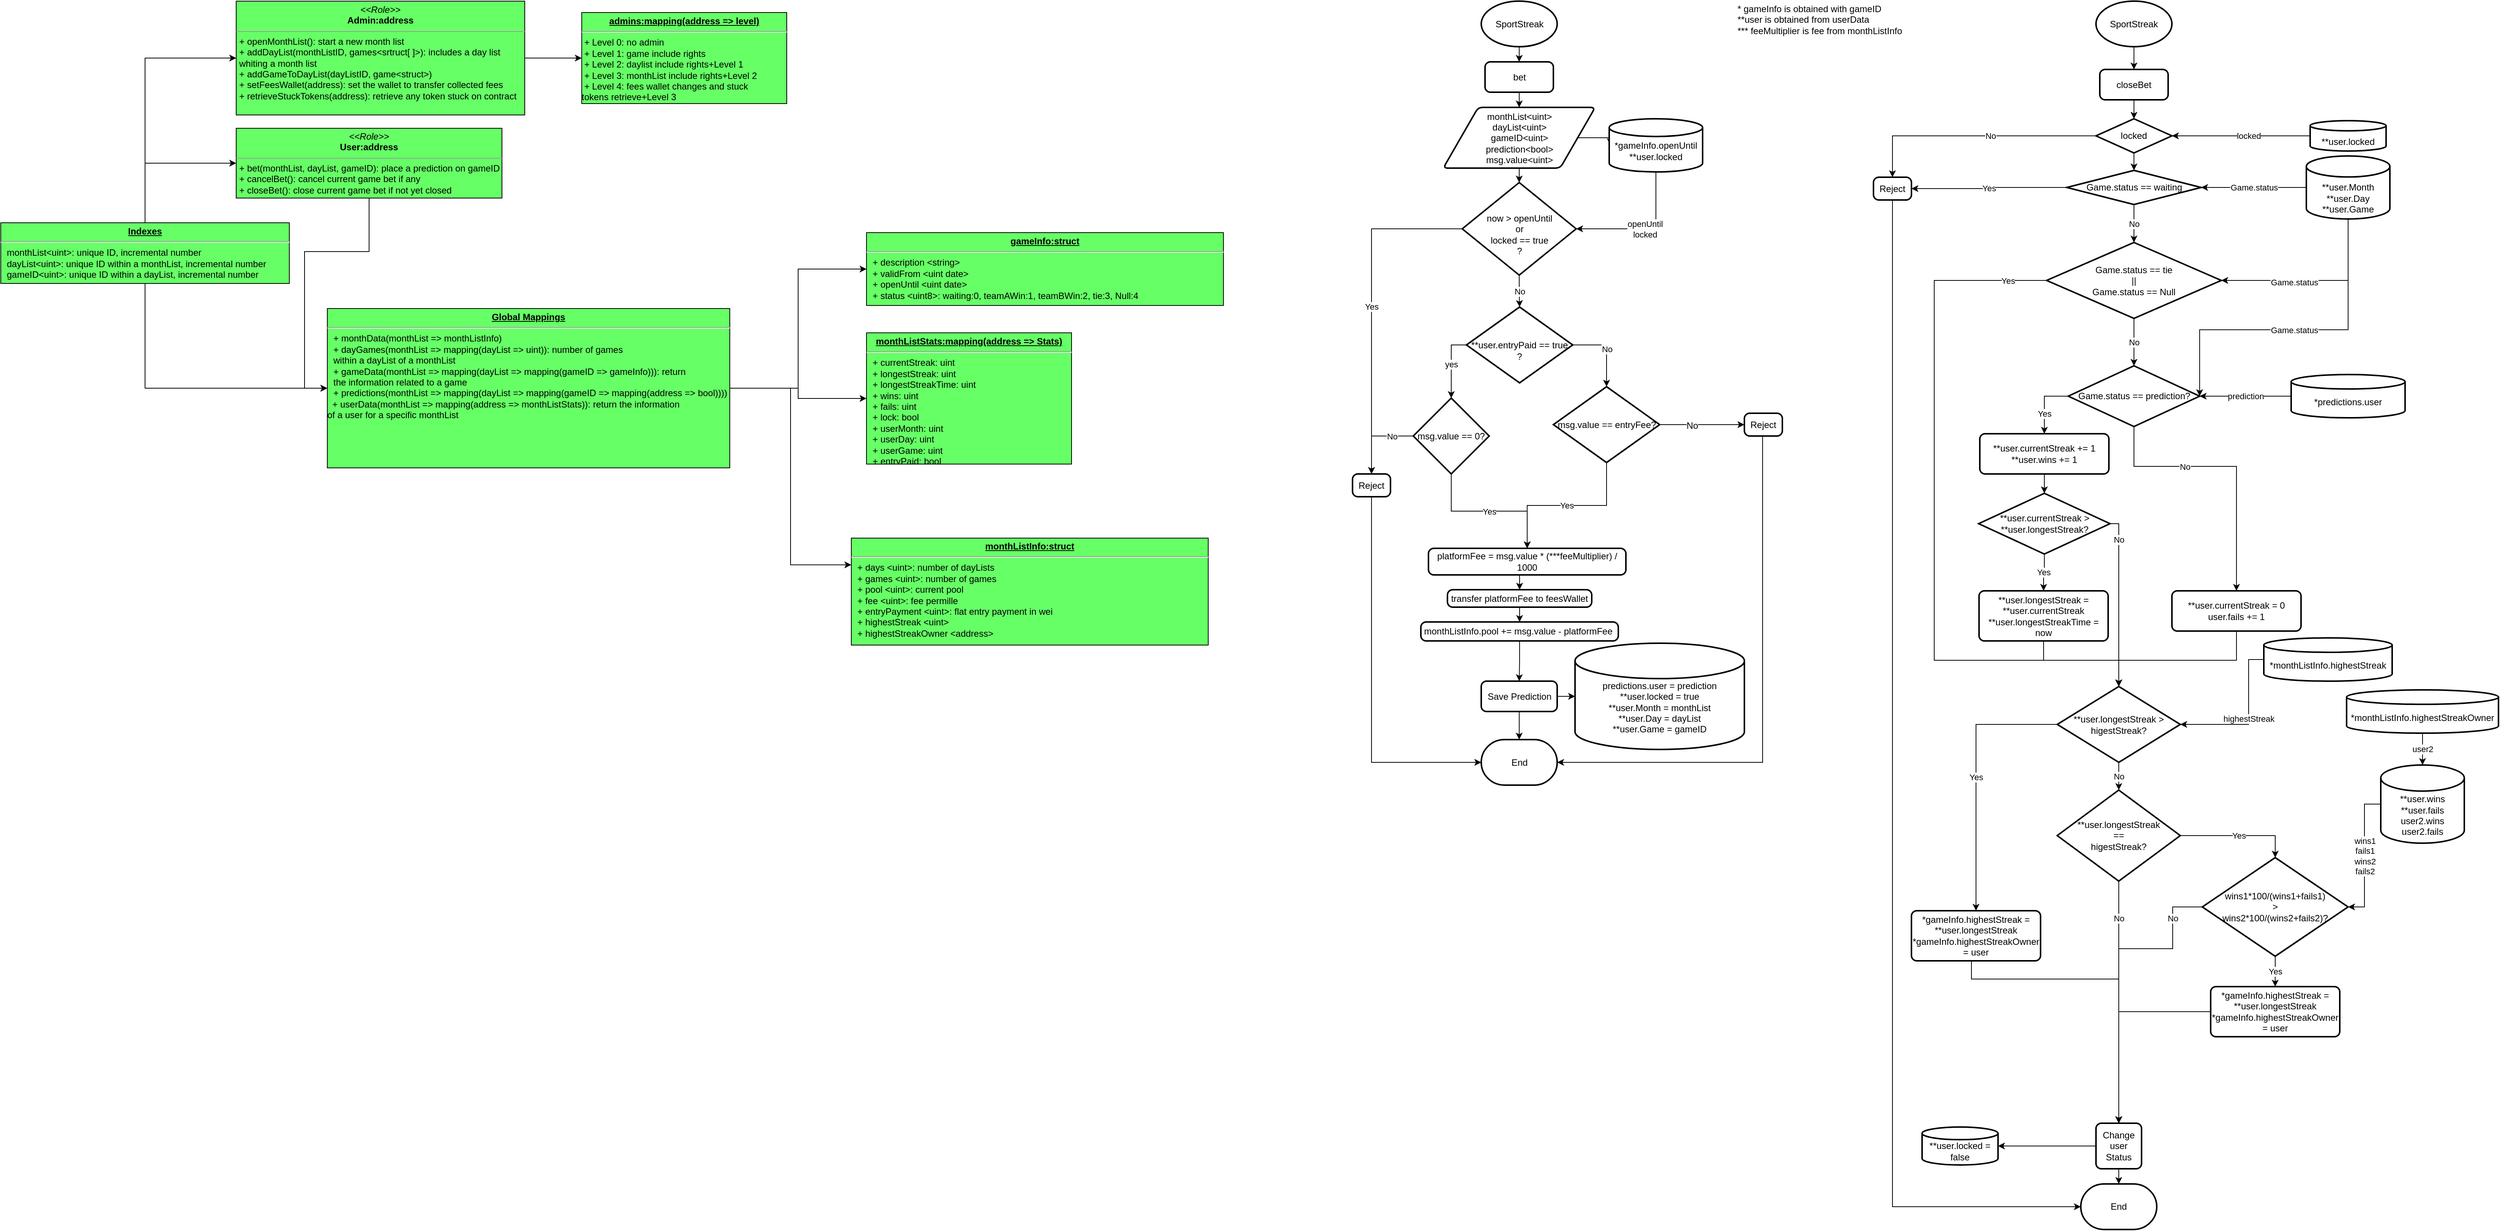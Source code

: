 <mxfile version="12.3.2" type="device" pages="1"><diagram id="m_ihUzQ-4kkAkviBa-Vw" name="Page-1"><mxGraphModel dx="3076" dy="843" grid="1" gridSize="10" guides="1" tooltips="1" connect="1" arrows="1" fold="1" page="1" pageScale="1" pageWidth="827" pageHeight="1169" math="0" shadow="0"><root><mxCell id="0"/><mxCell id="1" parent="0"/><mxCell id="5GFTUB1USn9E1dzg5zii-5" style="edgeStyle=orthogonalEdgeStyle;rounded=0;orthogonalLoop=1;jettySize=auto;html=1;exitX=0.5;exitY=1;exitDx=0;exitDy=0;exitPerimeter=0;entryX=0.5;entryY=0;entryDx=0;entryDy=0;" parent="1" source="5GFTUB1USn9E1dzg5zii-3" target="5GFTUB1USn9E1dzg5zii-4" edge="1"><mxGeometry relative="1" as="geometry"/></mxCell><mxCell id="5GFTUB1USn9E1dzg5zii-3" value="SportStreak" style="strokeWidth=2;html=1;shape=mxgraph.flowchart.start_1;whiteSpace=wrap;" parent="1" vertex="1"><mxGeometry x="359.5" y="31.5" width="100" height="60" as="geometry"/></mxCell><mxCell id="5GFTUB1USn9E1dzg5zii-12" style="edgeStyle=orthogonalEdgeStyle;rounded=0;orthogonalLoop=1;jettySize=auto;html=1;exitX=0.5;exitY=1;exitDx=0;exitDy=0;entryX=0.5;entryY=0;entryDx=0;entryDy=0;" parent="1" source="5GFTUB1USn9E1dzg5zii-4" target="5GFTUB1USn9E1dzg5zii-11" edge="1"><mxGeometry relative="1" as="geometry"/></mxCell><mxCell id="5GFTUB1USn9E1dzg5zii-4" value="bet" style="rounded=1;whiteSpace=wrap;html=1;absoluteArcSize=1;arcSize=14;strokeWidth=2;" parent="1" vertex="1"><mxGeometry x="364.5" y="111.5" width="90" height="40" as="geometry"/></mxCell><mxCell id="5GFTUB1USn9E1dzg5zii-9" style="edgeStyle=orthogonalEdgeStyle;rounded=0;orthogonalLoop=1;jettySize=auto;html=1;exitX=1;exitY=0.5;exitDx=0;exitDy=0;exitPerimeter=0;entryX=0;entryY=0.5;entryDx=0;entryDy=0;" parent="1" source="5GFTUB1USn9E1dzg5zii-6" target="5GFTUB1USn9E1dzg5zii-40" edge="1"><mxGeometry relative="1" as="geometry"><mxPoint x="523.5" y="664.5" as="targetPoint"/></mxGeometry></mxCell><mxCell id="5GFTUB1USn9E1dzg5zii-10" value="No" style="text;html=1;resizable=0;points=[];align=center;verticalAlign=middle;labelBackgroundColor=#ffffff;" parent="5GFTUB1USn9E1dzg5zii-9" vertex="1" connectable="0"><mxGeometry x="-0.244" y="-1" relative="1" as="geometry"><mxPoint as="offset"/></mxGeometry></mxCell><mxCell id="cttpoISgZ9xZkZAEuhC8-58" value="Yes" style="edgeStyle=orthogonalEdgeStyle;rounded=0;orthogonalLoop=1;jettySize=auto;html=1;entryX=0.5;entryY=0;entryDx=0;entryDy=0;" parent="1" source="5GFTUB1USn9E1dzg5zii-6" target="cttpoISgZ9xZkZAEuhC8-40" edge="1"><mxGeometry relative="1" as="geometry"/></mxCell><mxCell id="5GFTUB1USn9E1dzg5zii-6" value="msg.value == entryFee?" style="strokeWidth=2;html=1;shape=mxgraph.flowchart.decision;whiteSpace=wrap;" parent="1" vertex="1"><mxGeometry x="454.5" y="539.5" width="140" height="100" as="geometry"/></mxCell><mxCell id="5GFTUB1USn9E1dzg5zii-16" style="edgeStyle=orthogonalEdgeStyle;rounded=0;orthogonalLoop=1;jettySize=auto;html=1;exitX=1;exitY=0.5;exitDx=0;exitDy=0;" parent="1" source="5GFTUB1USn9E1dzg5zii-11" target="5GFTUB1USn9E1dzg5zii-14" edge="1"><mxGeometry relative="1" as="geometry"/></mxCell><mxCell id="5GFTUB1USn9E1dzg5zii-18" style="edgeStyle=orthogonalEdgeStyle;rounded=0;orthogonalLoop=1;jettySize=auto;html=1;exitX=0.5;exitY=1;exitDx=0;exitDy=0;entryX=0.5;entryY=0;entryDx=0;entryDy=0;entryPerimeter=0;" parent="1" source="5GFTUB1USn9E1dzg5zii-11" target="5GFTUB1USn9E1dzg5zii-15" edge="1"><mxGeometry relative="1" as="geometry"/></mxCell><mxCell id="5GFTUB1USn9E1dzg5zii-11" value="monthList&amp;lt;uint&amp;gt;&lt;br&gt;dayList&amp;lt;uint&amp;gt;&lt;br&gt;gameID&amp;lt;uint&amp;gt;&lt;br&gt;prediction&amp;lt;bool&amp;gt;&lt;br&gt;msg.value&amp;lt;uint&amp;gt;" style="shape=parallelogram;html=1;strokeWidth=2;perimeter=parallelogramPerimeter;whiteSpace=wrap;rounded=1;arcSize=12;size=0.23;" parent="1" vertex="1"><mxGeometry x="309.5" y="171.5" width="200" height="80" as="geometry"/></mxCell><mxCell id="5GFTUB1USn9E1dzg5zii-17" value="openUntil&lt;br&gt;locked" style="edgeStyle=orthogonalEdgeStyle;rounded=0;orthogonalLoop=1;jettySize=auto;html=1;exitX=0.5;exitY=1;exitDx=0;exitDy=0;exitPerimeter=0;entryX=1;entryY=0.5;entryDx=0;entryDy=0;entryPerimeter=0;" parent="1" source="5GFTUB1USn9E1dzg5zii-14" target="5GFTUB1USn9E1dzg5zii-15" edge="1"><mxGeometry relative="1" as="geometry"/></mxCell><mxCell id="5GFTUB1USn9E1dzg5zii-14" value="&lt;br&gt;*gameInfo.openUntil&lt;br&gt;**user.locked" style="strokeWidth=2;html=1;shape=mxgraph.flowchart.database;whiteSpace=wrap;" parent="1" vertex="1"><mxGeometry x="528" y="186.5" width="123" height="70" as="geometry"/></mxCell><mxCell id="5GFTUB1USn9E1dzg5zii-22" value="Yes" style="edgeStyle=orthogonalEdgeStyle;rounded=0;orthogonalLoop=1;jettySize=auto;html=1;exitX=0;exitY=0.5;exitDx=0;exitDy=0;exitPerimeter=0;" parent="1" source="5GFTUB1USn9E1dzg5zii-15" target="5GFTUB1USn9E1dzg5zii-35" edge="1"><mxGeometry relative="1" as="geometry"><mxPoint x="300.5" y="341.5" as="targetPoint"/></mxGeometry></mxCell><mxCell id="cttpoISgZ9xZkZAEuhC8-51" value="No" style="edgeStyle=orthogonalEdgeStyle;rounded=0;orthogonalLoop=1;jettySize=auto;html=1;exitX=0.5;exitY=1;exitDx=0;exitDy=0;exitPerimeter=0;entryX=0.5;entryY=0;entryDx=0;entryDy=0;entryPerimeter=0;" parent="1" source="5GFTUB1USn9E1dzg5zii-15" target="cttpoISgZ9xZkZAEuhC8-50" edge="1"><mxGeometry relative="1" as="geometry"/></mxCell><mxCell id="5GFTUB1USn9E1dzg5zii-15" value="&lt;br&gt;now &amp;gt; openUntil&lt;br&gt;or&lt;br&gt;locked == true&lt;br&gt;?" style="strokeWidth=2;html=1;shape=mxgraph.flowchart.decision;whiteSpace=wrap;" parent="1" vertex="1"><mxGeometry x="334.5" y="270.5" width="150" height="122" as="geometry"/></mxCell><mxCell id="5GFTUB1USn9E1dzg5zii-23" value="&lt;br&gt;&lt;br&gt;predictions.user = prediction&lt;br&gt;**user.locked = true&lt;br&gt;**user.Month = monthList&lt;br&gt;**user.Day = dayList&lt;br&gt;**user.Game = gameID" style="strokeWidth=2;html=1;shape=mxgraph.flowchart.database;whiteSpace=wrap;" parent="1" vertex="1"><mxGeometry x="483" y="877.5" width="223" height="140" as="geometry"/></mxCell><mxCell id="5GFTUB1USn9E1dzg5zii-25" style="edgeStyle=orthogonalEdgeStyle;rounded=0;orthogonalLoop=1;jettySize=auto;html=1;exitX=1;exitY=0.5;exitDx=0;exitDy=0;" parent="1" source="5GFTUB1USn9E1dzg5zii-42" target="5GFTUB1USn9E1dzg5zii-23" edge="1"><mxGeometry relative="1" as="geometry"><mxPoint x="467.25" y="947.5" as="sourcePoint"/></mxGeometry></mxCell><mxCell id="5GFTUB1USn9E1dzg5zii-27" value="End" style="strokeWidth=2;html=1;shape=mxgraph.flowchart.terminator;whiteSpace=wrap;" parent="1" vertex="1"><mxGeometry x="359.5" y="1004.5" width="100" height="60" as="geometry"/></mxCell><mxCell id="cttpoISgZ9xZkZAEuhC8-55" style="edgeStyle=orthogonalEdgeStyle;rounded=0;orthogonalLoop=1;jettySize=auto;html=1;exitX=0.5;exitY=1;exitDx=0;exitDy=0;entryX=0;entryY=0.5;entryDx=0;entryDy=0;entryPerimeter=0;" parent="1" source="5GFTUB1USn9E1dzg5zii-35" target="5GFTUB1USn9E1dzg5zii-27" edge="1"><mxGeometry relative="1" as="geometry"/></mxCell><mxCell id="5GFTUB1USn9E1dzg5zii-35" value="Reject" style="rounded=1;whiteSpace=wrap;html=1;absoluteArcSize=1;arcSize=14;strokeWidth=2;" parent="1" vertex="1"><mxGeometry x="190" y="654.5" width="50" height="30" as="geometry"/></mxCell><mxCell id="5GFTUB1USn9E1dzg5zii-41" style="edgeStyle=orthogonalEdgeStyle;rounded=0;orthogonalLoop=1;jettySize=auto;html=1;entryX=1;entryY=0.5;entryDx=0;entryDy=0;entryPerimeter=0;" parent="1" source="5GFTUB1USn9E1dzg5zii-40" target="5GFTUB1USn9E1dzg5zii-27" edge="1"><mxGeometry relative="1" as="geometry"><Array as="points"><mxPoint x="730" y="664.5"/><mxPoint x="730" y="1034.5"/></Array></mxGeometry></mxCell><mxCell id="5GFTUB1USn9E1dzg5zii-40" value="Reject" style="rounded=1;whiteSpace=wrap;html=1;absoluteArcSize=1;arcSize=14;strokeWidth=2;" parent="1" vertex="1"><mxGeometry x="706" y="574.5" width="50" height="30" as="geometry"/></mxCell><mxCell id="cttpoISgZ9xZkZAEuhC8-33" style="edgeStyle=orthogonalEdgeStyle;rounded=0;orthogonalLoop=1;jettySize=auto;html=1;exitX=0.5;exitY=1;exitDx=0;exitDy=0;entryX=0.5;entryY=0;entryDx=0;entryDy=0;entryPerimeter=0;" parent="1" source="5GFTUB1USn9E1dzg5zii-42" target="5GFTUB1USn9E1dzg5zii-27" edge="1"><mxGeometry relative="1" as="geometry"/></mxCell><mxCell id="5GFTUB1USn9E1dzg5zii-42" value="Save Prediction" style="rounded=1;whiteSpace=wrap;html=1;absoluteArcSize=1;arcSize=14;strokeWidth=2;" parent="1" vertex="1"><mxGeometry x="359.5" y="927.5" width="100" height="40" as="geometry"/></mxCell><mxCell id="5GFTUB1USn9E1dzg5zii-49" style="edgeStyle=orthogonalEdgeStyle;rounded=0;orthogonalLoop=1;jettySize=auto;html=1;exitX=0.5;exitY=1;exitDx=0;exitDy=0;exitPerimeter=0;entryX=0.5;entryY=0;entryDx=0;entryDy=0;" parent="1" source="5GFTUB1USn9E1dzg5zii-50" target="5GFTUB1USn9E1dzg5zii-52" edge="1"><mxGeometry relative="1" as="geometry"/></mxCell><mxCell id="5GFTUB1USn9E1dzg5zii-50" value="SportStreak" style="strokeWidth=2;html=1;shape=mxgraph.flowchart.start_1;whiteSpace=wrap;" parent="1" vertex="1"><mxGeometry x="1169" y="31.5" width="100" height="60" as="geometry"/></mxCell><mxCell id="5GFTUB1USn9E1dzg5zii-51" style="edgeStyle=orthogonalEdgeStyle;rounded=0;orthogonalLoop=1;jettySize=auto;html=1;exitX=0.5;exitY=1;exitDx=0;exitDy=0;entryX=0.5;entryY=0;entryDx=0;entryDy=0;entryPerimeter=0;" parent="1" source="5GFTUB1USn9E1dzg5zii-52" target="5GFTUB1USn9E1dzg5zii-76" edge="1"><mxGeometry relative="1" as="geometry"><mxPoint x="1219" y="191.5" as="targetPoint"/></mxGeometry></mxCell><mxCell id="5GFTUB1USn9E1dzg5zii-52" value="closeBet" style="rounded=1;whiteSpace=wrap;html=1;absoluteArcSize=1;arcSize=14;strokeWidth=2;" parent="1" vertex="1"><mxGeometry x="1174" y="121.5" width="90" height="40" as="geometry"/></mxCell><mxCell id="5GFTUB1USn9E1dzg5zii-68" value="End" style="strokeWidth=2;html=1;shape=mxgraph.flowchart.terminator;whiteSpace=wrap;" parent="1" vertex="1"><mxGeometry x="1149" y="1590" width="100" height="60" as="geometry"/></mxCell><mxCell id="5GFTUB1USn9E1dzg5zii-82" value="locked" style="edgeStyle=orthogonalEdgeStyle;rounded=0;orthogonalLoop=1;jettySize=auto;html=1;exitX=0;exitY=0.5;exitDx=0;exitDy=0;exitPerimeter=0;entryX=1;entryY=0.5;entryDx=0;entryDy=0;entryPerimeter=0;" parent="1" source="5GFTUB1USn9E1dzg5zii-75" target="5GFTUB1USn9E1dzg5zii-76" edge="1"><mxGeometry x="-0.11" relative="1" as="geometry"><mxPoint as="offset"/></mxGeometry></mxCell><mxCell id="5GFTUB1USn9E1dzg5zii-75" value="&lt;br&gt;**user.locked" style="strokeWidth=2;html=1;shape=mxgraph.flowchart.database;whiteSpace=wrap;" parent="1" vertex="1"><mxGeometry x="1451" y="189" width="100" height="40" as="geometry"/></mxCell><mxCell id="5GFTUB1USn9E1dzg5zii-78" value="No" style="edgeStyle=orthogonalEdgeStyle;rounded=0;orthogonalLoop=1;jettySize=auto;html=1;exitX=0;exitY=0.5;exitDx=0;exitDy=0;exitPerimeter=0;entryX=0.5;entryY=0;entryDx=0;entryDy=0;" parent="1" source="5GFTUB1USn9E1dzg5zii-76" target="5GFTUB1USn9E1dzg5zii-80" edge="1"><mxGeometry x="-0.139" relative="1" as="geometry"><mxPoint x="989" y="209.5" as="targetPoint"/><mxPoint as="offset"/></mxGeometry></mxCell><mxCell id="cttpoISgZ9xZkZAEuhC8-61" style="edgeStyle=orthogonalEdgeStyle;rounded=0;orthogonalLoop=1;jettySize=auto;html=1;exitX=0.5;exitY=1;exitDx=0;exitDy=0;exitPerimeter=0;entryX=0.5;entryY=0;entryDx=0;entryDy=0;entryPerimeter=0;" parent="1" source="5GFTUB1USn9E1dzg5zii-76" target="cttpoISgZ9xZkZAEuhC8-60" edge="1"><mxGeometry relative="1" as="geometry"/></mxCell><mxCell id="5GFTUB1USn9E1dzg5zii-76" value="locked" style="strokeWidth=2;html=1;shape=mxgraph.flowchart.decision;whiteSpace=wrap;" parent="1" vertex="1"><mxGeometry x="1169" y="186.5" width="100" height="45" as="geometry"/></mxCell><mxCell id="5GFTUB1USn9E1dzg5zii-81" style="edgeStyle=orthogonalEdgeStyle;rounded=0;orthogonalLoop=1;jettySize=auto;html=1;exitX=0.5;exitY=1;exitDx=0;exitDy=0;entryX=0;entryY=0.5;entryDx=0;entryDy=0;entryPerimeter=0;" parent="1" source="5GFTUB1USn9E1dzg5zii-80" target="5GFTUB1USn9E1dzg5zii-68" edge="1"><mxGeometry relative="1" as="geometry"/></mxCell><mxCell id="5GFTUB1USn9E1dzg5zii-80" value="Reject" style="rounded=1;whiteSpace=wrap;html=1;absoluteArcSize=1;arcSize=14;strokeWidth=2;" parent="1" vertex="1"><mxGeometry x="876" y="263.5" width="50" height="30" as="geometry"/></mxCell><mxCell id="5GFTUB1USn9E1dzg5zii-91" value="Yes" style="edgeStyle=orthogonalEdgeStyle;rounded=0;orthogonalLoop=1;jettySize=auto;html=1;entryX=0.5;entryY=0;entryDx=0;entryDy=0;entryPerimeter=0;" parent="1" source="5GFTUB1USn9E1dzg5zii-84" target="cttpoISgZ9xZkZAEuhC8-84" edge="1"><mxGeometry x="-0.889" relative="1" as="geometry"><mxPoint x="1198.833" y="944.5" as="targetPoint"/><Array as="points"><mxPoint x="956" y="400"/><mxPoint x="956" y="900"/><mxPoint x="1199" y="900"/><mxPoint x="1199" y="920"/></Array><mxPoint as="offset"/></mxGeometry></mxCell><mxCell id="5GFTUB1USn9E1dzg5zii-98" value="No" style="edgeStyle=orthogonalEdgeStyle;rounded=0;orthogonalLoop=1;jettySize=auto;html=1;exitX=0.5;exitY=1;exitDx=0;exitDy=0;exitPerimeter=0;entryX=0.5;entryY=0;entryDx=0;entryDy=0;entryPerimeter=0;" parent="1" source="5GFTUB1USn9E1dzg5zii-84" target="5GFTUB1USn9E1dzg5zii-95" edge="1"><mxGeometry relative="1" as="geometry"><mxPoint x="1219" y="391.5" as="targetPoint"/></mxGeometry></mxCell><mxCell id="5GFTUB1USn9E1dzg5zii-84" value="Game.status == tie&lt;br&gt;||&lt;br&gt;Game.status&amp;nbsp;== Null" style="strokeWidth=2;html=1;shape=mxgraph.flowchart.decision;whiteSpace=wrap;" parent="1" vertex="1"><mxGeometry x="1104" y="349.5" width="230" height="100" as="geometry"/></mxCell><mxCell id="5GFTUB1USn9E1dzg5zii-92" value="&lt;br&gt;**user.locked = false" style="strokeWidth=2;html=1;shape=mxgraph.flowchart.database;whiteSpace=wrap;" parent="1" vertex="1"><mxGeometry x="940" y="1515" width="100" height="50" as="geometry"/></mxCell><mxCell id="cttpoISgZ9xZkZAEuhC8-69" value="Yes" style="edgeStyle=orthogonalEdgeStyle;rounded=0;orthogonalLoop=1;jettySize=auto;html=1;exitX=0;exitY=0.5;exitDx=0;exitDy=0;exitPerimeter=0;entryX=0.5;entryY=0;entryDx=0;entryDy=0;" parent="1" source="5GFTUB1USn9E1dzg5zii-95" target="cttpoISgZ9xZkZAEuhC8-68" edge="1"><mxGeometry x="0.33" relative="1" as="geometry"><mxPoint as="offset"/></mxGeometry></mxCell><mxCell id="cttpoISgZ9xZkZAEuhC8-77" value="No" style="edgeStyle=orthogonalEdgeStyle;rounded=0;orthogonalLoop=1;jettySize=auto;html=1;exitX=0.5;exitY=1;exitDx=0;exitDy=0;exitPerimeter=0;entryX=0.5;entryY=0;entryDx=0;entryDy=0;" parent="1" source="5GFTUB1USn9E1dzg5zii-95" target="cttpoISgZ9xZkZAEuhC8-76" edge="1"><mxGeometry x="-0.321" relative="1" as="geometry"><Array as="points"><mxPoint x="1219" y="644.5"/><mxPoint x="1354" y="644.5"/></Array><mxPoint as="offset"/></mxGeometry></mxCell><mxCell id="5GFTUB1USn9E1dzg5zii-95" value="Game.status&amp;nbsp;== prediction?" style="strokeWidth=2;html=1;shape=mxgraph.flowchart.decision;whiteSpace=wrap;" parent="1" vertex="1"><mxGeometry x="1132.5" y="512" width="173" height="80" as="geometry"/></mxCell><mxCell id="5GFTUB1USn9E1dzg5zii-97" value="prediction" style="edgeStyle=orthogonalEdgeStyle;rounded=0;orthogonalLoop=1;jettySize=auto;html=1;entryX=1;entryY=0.5;entryDx=0;entryDy=0;entryPerimeter=0;" parent="1" source="5GFTUB1USn9E1dzg5zii-96" target="5GFTUB1USn9E1dzg5zii-95" edge="1"><mxGeometry relative="1" as="geometry"/></mxCell><mxCell id="5GFTUB1USn9E1dzg5zii-96" value="&lt;span style=&quot;white-space: normal&quot;&gt;&lt;br&gt;&lt;/span&gt;*predictions.user" style="strokeWidth=2;html=1;shape=mxgraph.flowchart.database;whiteSpace=wrap;" parent="1" vertex="1"><mxGeometry x="1426" y="523.5" width="150" height="57" as="geometry"/></mxCell><mxCell id="cttpoISgZ9xZkZAEuhC8-29" style="edgeStyle=orthogonalEdgeStyle;rounded=0;orthogonalLoop=1;jettySize=auto;html=1;entryX=0;entryY=0.5;entryDx=0;entryDy=0;" parent="1" source="cttpoISgZ9xZkZAEuhC8-1" target="cttpoISgZ9xZkZAEuhC8-11" edge="1"><mxGeometry relative="1" as="geometry"><Array as="points"><mxPoint x="-1105" y="361.5"/><mxPoint x="-1190" y="361.5"/><mxPoint x="-1190" y="541.5"/></Array></mxGeometry></mxCell><mxCell id="cttpoISgZ9xZkZAEuhC8-1" value="&lt;p style=&quot;margin: 0px ; margin-top: 4px ; text-align: center&quot;&gt;&lt;i&gt;&amp;lt;&amp;lt;Role&amp;gt;&amp;gt;&lt;/i&gt;&lt;br&gt;&lt;b&gt;User:address&lt;/b&gt;&lt;/p&gt;&lt;hr size=&quot;1&quot;&gt;&lt;p style=&quot;margin: 0px ; margin-left: 4px&quot;&gt;&lt;/p&gt;&lt;p style=&quot;margin: 0px ; margin-left: 4px&quot;&gt;+ bet(monthList, dayList, gameID): place a prediction on gameID&lt;br&gt;+ cancelBet(): cancel current game bet if any&lt;br&gt;&lt;/p&gt;&lt;p style=&quot;margin: 0px ; margin-left: 4px&quot;&gt;+ closeBet(): close current game bet if not yet closed&lt;/p&gt;" style="verticalAlign=top;align=left;overflow=fill;fontSize=12;fontFamily=Helvetica;html=1;fillColor=#66FF66;" parent="1" vertex="1"><mxGeometry x="-1280" y="199" width="350" height="92" as="geometry"/></mxCell><mxCell id="cttpoISgZ9xZkZAEuhC8-20" style="edgeStyle=orthogonalEdgeStyle;rounded=0;orthogonalLoop=1;jettySize=auto;html=1;exitX=1;exitY=0.5;exitDx=0;exitDy=0;entryX=0;entryY=0.5;entryDx=0;entryDy=0;" parent="1" source="cttpoISgZ9xZkZAEuhC8-2" target="cttpoISgZ9xZkZAEuhC8-5" edge="1"><mxGeometry relative="1" as="geometry"/></mxCell><mxCell id="cttpoISgZ9xZkZAEuhC8-2" value="&lt;p style=&quot;margin: 0px ; margin-top: 4px ; text-align: center&quot;&gt;&lt;i&gt;&amp;lt;&amp;lt;Role&amp;gt;&amp;gt;&lt;/i&gt;&lt;br&gt;&lt;b&gt;Admin:address&lt;/b&gt;&lt;/p&gt;&lt;hr size=&quot;1&quot;&gt;&lt;p style=&quot;margin: 0px ; margin-left: 4px&quot;&gt;&lt;/p&gt;&lt;p style=&quot;margin: 0px ; margin-left: 4px&quot;&gt;+ openMonthList(): start a new month list&lt;br&gt;+ addDayList(monthListID, games&amp;lt;srtruct[ ]&amp;gt;): includes&amp;nbsp;a day list&lt;/p&gt;&lt;p style=&quot;margin: 0px ; margin-left: 4px&quot;&gt;whiting a month list&lt;/p&gt;&lt;p style=&quot;margin: 0px ; margin-left: 4px&quot;&gt;+ addGameToDayList(dayListID, game&amp;lt;struct&amp;gt;)&lt;/p&gt;&lt;p style=&quot;margin: 0px ; margin-left: 4px&quot;&gt;+ setFeesWallet(address): set the wallet to transfer collected fees&lt;/p&gt;&lt;p style=&quot;margin: 0px ; margin-left: 4px&quot;&gt;+ retrieveStuckTokens(address): retrieve any token stuck on contract&lt;/p&gt;" style="verticalAlign=top;align=left;overflow=fill;fontSize=12;fontFamily=Helvetica;html=1;fillColor=#66FF66;" parent="1" vertex="1"><mxGeometry x="-1280" y="31.5" width="380" height="150" as="geometry"/></mxCell><mxCell id="cttpoISgZ9xZkZAEuhC8-3" value="&lt;p style=&quot;margin: 0px ; margin-top: 4px ; text-align: center ; text-decoration: underline&quot;&gt;&lt;b&gt;monthListStats:mapping(address =&amp;gt; Stats)&lt;/b&gt;&lt;/p&gt;&lt;hr&gt;&lt;p style=&quot;margin: 0px ; margin-left: 8px&quot;&gt;+ currentStreak: uint&lt;/p&gt;&lt;p style=&quot;margin: 0px ; margin-left: 8px&quot;&gt;&lt;span&gt;+ longestStreak: uint&lt;/span&gt;&lt;br&gt;&lt;/p&gt;&lt;p style=&quot;margin: 0px ; margin-left: 8px&quot;&gt;&lt;span&gt;+ longestStreakTime: uint&lt;/span&gt;&lt;/p&gt;&lt;p style=&quot;margin: 0px ; margin-left: 8px&quot;&gt;&lt;span&gt;+ wins: uint&lt;/span&gt;&lt;/p&gt;&lt;p style=&quot;margin: 0px ; margin-left: 8px&quot;&gt;&lt;span&gt;+ fails: uint&lt;/span&gt;&lt;/p&gt;&lt;p style=&quot;margin: 0px ; margin-left: 8px&quot;&gt;&lt;span&gt;+ lock: bool&lt;/span&gt;&lt;/p&gt;&lt;p style=&quot;margin: 0px ; margin-left: 8px&quot;&gt;&lt;span&gt;+ userMonth: uint&lt;/span&gt;&lt;/p&gt;&lt;p style=&quot;margin: 0px ; margin-left: 8px&quot;&gt;&lt;span&gt;+ userDay: uint&lt;/span&gt;&lt;/p&gt;&lt;p style=&quot;margin: 0px ; margin-left: 8px&quot;&gt;&lt;span&gt;+ userGame: uint&lt;/span&gt;&lt;br&gt;&lt;/p&gt;&lt;p style=&quot;margin: 0px ; margin-left: 8px&quot;&gt;&lt;span&gt;+ entryPaid: bool&lt;/span&gt;&lt;/p&gt;" style="verticalAlign=top;align=left;overflow=fill;fontSize=12;fontFamily=Helvetica;html=1;fillColor=#66FF66;" parent="1" vertex="1"><mxGeometry x="-450" y="468.5" width="270" height="173" as="geometry"/></mxCell><mxCell id="cttpoISgZ9xZkZAEuhC8-5" value="&lt;p style=&quot;margin: 0px ; margin-top: 4px ; text-align: center ; text-decoration: underline&quot;&gt;&lt;b&gt;admins:mapping(address =&amp;gt; level)&lt;/b&gt;&lt;/p&gt;&lt;hr&gt;&amp;nbsp;+ Level 0: no admin&lt;br&gt;&amp;nbsp;+ Level 1: game include rights&lt;br&gt;&amp;nbsp;+ Level 2: daylist include rights+Level 1&lt;br&gt;&amp;nbsp;+ Level 3: monthList include rights+Level 2&lt;br&gt;&amp;nbsp;+ Level 4: fees wallet changes and stuck&lt;br&gt;tokens retrieve+Level 3" style="verticalAlign=top;align=left;overflow=fill;fontSize=12;fontFamily=Helvetica;html=1;fillColor=#66FF66;" parent="1" vertex="1"><mxGeometry x="-825" y="46.5" width="270" height="120" as="geometry"/></mxCell><mxCell id="cttpoISgZ9xZkZAEuhC8-26" style="edgeStyle=orthogonalEdgeStyle;rounded=0;orthogonalLoop=1;jettySize=auto;html=1;exitX=0.5;exitY=0;exitDx=0;exitDy=0;entryX=0;entryY=0.5;entryDx=0;entryDy=0;" parent="1" source="cttpoISgZ9xZkZAEuhC8-10" target="cttpoISgZ9xZkZAEuhC8-2" edge="1"><mxGeometry relative="1" as="geometry"/></mxCell><mxCell id="cttpoISgZ9xZkZAEuhC8-27" style="edgeStyle=orthogonalEdgeStyle;rounded=0;orthogonalLoop=1;jettySize=auto;html=1;exitX=0.5;exitY=1;exitDx=0;exitDy=0;entryX=0;entryY=0.5;entryDx=0;entryDy=0;" parent="1" source="cttpoISgZ9xZkZAEuhC8-10" target="cttpoISgZ9xZkZAEuhC8-11" edge="1"><mxGeometry relative="1" as="geometry"/></mxCell><mxCell id="cttpoISgZ9xZkZAEuhC8-28" style="edgeStyle=orthogonalEdgeStyle;rounded=0;orthogonalLoop=1;jettySize=auto;html=1;entryX=0;entryY=0.5;entryDx=0;entryDy=0;" parent="1" source="cttpoISgZ9xZkZAEuhC8-10" target="cttpoISgZ9xZkZAEuhC8-1" edge="1"><mxGeometry relative="1" as="geometry"/></mxCell><mxCell id="cttpoISgZ9xZkZAEuhC8-10" value="&lt;p style=&quot;margin: 0px ; margin-top: 4px ; text-align: center ; text-decoration: underline&quot;&gt;&lt;b&gt;Indexes&lt;/b&gt;&lt;/p&gt;&lt;hr&gt;&lt;p style=&quot;margin: 0px ; margin-left: 8px&quot;&gt;monthList&amp;lt;uint&amp;gt;: unique ID, incremental number&lt;/p&gt;&lt;p style=&quot;margin: 0px ; margin-left: 8px&quot;&gt;dayList&amp;lt;uint&amp;gt;: unique ID within a monthList, incremental number&lt;/p&gt;&lt;p style=&quot;margin: 0px ; margin-left: 8px&quot;&gt;gameID&amp;lt;uint&amp;gt;: unique ID within a dayList, incremental number&lt;/p&gt;" style="verticalAlign=top;align=left;overflow=fill;fontSize=12;fontFamily=Helvetica;html=1;fillColor=#66FF66;" parent="1" vertex="1"><mxGeometry x="-1590" y="323.5" width="380" height="80" as="geometry"/></mxCell><mxCell id="cttpoISgZ9xZkZAEuhC8-21" style="edgeStyle=orthogonalEdgeStyle;rounded=0;orthogonalLoop=1;jettySize=auto;html=1;entryX=0;entryY=0.5;entryDx=0;entryDy=0;" parent="1" source="cttpoISgZ9xZkZAEuhC8-11" target="cttpoISgZ9xZkZAEuhC8-14" edge="1"><mxGeometry relative="1" as="geometry"/></mxCell><mxCell id="cttpoISgZ9xZkZAEuhC8-22" style="edgeStyle=orthogonalEdgeStyle;rounded=0;orthogonalLoop=1;jettySize=auto;html=1;entryX=0;entryY=0.5;entryDx=0;entryDy=0;" parent="1" source="cttpoISgZ9xZkZAEuhC8-11" target="cttpoISgZ9xZkZAEuhC8-3" edge="1"><mxGeometry relative="1" as="geometry"/></mxCell><mxCell id="cttpoISgZ9xZkZAEuhC8-39" style="edgeStyle=orthogonalEdgeStyle;rounded=0;orthogonalLoop=1;jettySize=auto;html=1;exitX=1;exitY=0.5;exitDx=0;exitDy=0;entryX=0;entryY=0.25;entryDx=0;entryDy=0;" parent="1" source="cttpoISgZ9xZkZAEuhC8-11" target="cttpoISgZ9xZkZAEuhC8-37" edge="1"><mxGeometry relative="1" as="geometry"/></mxCell><mxCell id="cttpoISgZ9xZkZAEuhC8-11" value="&lt;p style=&quot;margin: 0px ; margin-top: 4px ; text-align: center ; text-decoration: underline&quot;&gt;&lt;b&gt;Global Mappings&lt;/b&gt;&lt;/p&gt;&lt;hr&gt;&lt;p style=&quot;margin: 0px ; margin-left: 8px&quot;&gt;+ monthData(monthList =&amp;gt; monthListInfo)&lt;/p&gt;&lt;p style=&quot;margin: 0px ; margin-left: 8px&quot;&gt;+ dayGames(monthList =&amp;gt; mapping(dayList =&amp;gt; uint)): number of&amp;nbsp;&lt;span&gt;games&lt;/span&gt;&lt;/p&gt;&lt;p style=&quot;margin: 0px ; margin-left: 8px&quot;&gt;&lt;span&gt;within a dayList of a monthList&lt;/span&gt;&lt;/p&gt;&lt;p style=&quot;margin: 0px ; margin-left: 8px&quot;&gt;&lt;span&gt;+ gameData(monthList =&amp;gt; mapping(dayList =&amp;gt; mapping(gameID =&amp;gt; gameInfo))): return&lt;/span&gt;&lt;/p&gt;&lt;p style=&quot;margin: 0px ; margin-left: 8px&quot;&gt;&lt;span&gt;the information related to a game&lt;/span&gt;&lt;/p&gt;&lt;p style=&quot;margin: 0px ; margin-left: 8px&quot;&gt;&lt;span&gt;+ predictions(monthList =&amp;gt; mapping(dayList =&amp;gt; mapping(gameID =&amp;gt; mapping(address =&amp;gt; bool))))&lt;/span&gt;&lt;/p&gt;&lt;p style=&quot;margin: 0px ; margin-left: 8px&quot;&gt;&lt;/p&gt;&amp;nbsp; + userData(monthList =&amp;gt; mapping(address =&amp;gt; monthListStats)): return the information&lt;br&gt;of a user for a specific monthList" style="verticalAlign=top;align=left;overflow=fill;fontSize=12;fontFamily=Helvetica;html=1;fillColor=#66FF66;" parent="1" vertex="1"><mxGeometry x="-1160" y="436.5" width="530" height="210" as="geometry"/></mxCell><mxCell id="cttpoISgZ9xZkZAEuhC8-14" value="&lt;p style=&quot;margin: 0px ; margin-top: 4px ; text-align: center ; text-decoration: underline&quot;&gt;&lt;b&gt;gameInfo:struct&lt;/b&gt;&lt;/p&gt;&lt;hr&gt;&lt;p style=&quot;margin: 0px ; margin-left: 8px&quot;&gt;&lt;span&gt;+ description &amp;lt;string&amp;gt;&lt;/span&gt;&lt;br&gt;&lt;/p&gt;&lt;p style=&quot;margin: 0px ; margin-left: 8px&quot;&gt;+ validFrom &amp;lt;uint date&amp;gt;&lt;/p&gt;&lt;p style=&quot;margin: 0px ; margin-left: 8px&quot;&gt;+ openUntil &amp;lt;uint date&amp;gt;&lt;/p&gt;&lt;p style=&quot;margin: 0px ; margin-left: 8px&quot;&gt;+ status &amp;lt;uint8&amp;gt;: waiting:0, teamAWin:1, teamBWin:2, tie:3, Null:4&lt;/p&gt;&lt;p style=&quot;margin: 0px ; margin-left: 8px&quot;&gt;&lt;br&gt;&lt;/p&gt;" style="verticalAlign=top;align=left;overflow=fill;fontSize=12;fontFamily=Helvetica;html=1;fillColor=#66FF66;" parent="1" vertex="1"><mxGeometry x="-450" y="336.5" width="470" height="96" as="geometry"/></mxCell><mxCell id="cttpoISgZ9xZkZAEuhC8-31" value="* gameInfo is obtained with gameID&lt;br&gt;**user is obtained from userData&lt;br&gt;*** feeMultiplier is fee from monthListInfo&amp;nbsp;" style="text;html=1;resizable=0;points=[];autosize=1;align=left;verticalAlign=top;spacingTop=-4;" parent="1" vertex="1"><mxGeometry x="694.5" y="31.5" width="240" height="40" as="geometry"/></mxCell><mxCell id="cttpoISgZ9xZkZAEuhC8-37" value="&lt;p style=&quot;margin: 0px ; margin-top: 4px ; text-align: center ; text-decoration: underline&quot;&gt;&lt;b&gt;monthListInfo:struct&lt;/b&gt;&lt;/p&gt;&lt;hr&gt;&lt;p style=&quot;margin: 0px ; margin-left: 8px&quot;&gt;&lt;span&gt;+ days &amp;lt;uint&amp;gt;: number of dayLists&lt;/span&gt;&lt;br&gt;&lt;/p&gt;&lt;p style=&quot;margin: 0px ; margin-left: 8px&quot;&gt;+ games &amp;lt;uint&amp;gt;: number of games&lt;/p&gt;&lt;p style=&quot;margin: 0px ; margin-left: 8px&quot;&gt;+ pool &amp;lt;uint&amp;gt;: current pool&lt;/p&gt;&lt;p style=&quot;margin: 0px ; margin-left: 8px&quot;&gt;+ fee &amp;lt;uint&amp;gt;: fee permille&lt;/p&gt;&lt;p style=&quot;margin: 0px ; margin-left: 8px&quot;&gt;&lt;span&gt;+ entryPayment &amp;lt;uint&amp;gt;: flat entry payment in wei&lt;/span&gt;&lt;br&gt;&lt;/p&gt;&lt;p style=&quot;margin: 0px ; margin-left: 8px&quot;&gt;&lt;span&gt;+ highestStreak &amp;lt;uint&amp;gt;&lt;/span&gt;&lt;/p&gt;&lt;p style=&quot;margin: 0px ; margin-left: 8px&quot;&gt;&lt;span&gt;+ highestStreakOwner &amp;lt;address&amp;gt;&lt;/span&gt;&lt;/p&gt;" style="verticalAlign=top;align=left;overflow=fill;fontSize=12;fontFamily=Helvetica;html=1;fillColor=#66FF66;" parent="1" vertex="1"><mxGeometry x="-470" y="739" width="470" height="141" as="geometry"/></mxCell><mxCell id="cttpoISgZ9xZkZAEuhC8-42" style="edgeStyle=orthogonalEdgeStyle;rounded=0;orthogonalLoop=1;jettySize=auto;html=1;exitX=0.5;exitY=1;exitDx=0;exitDy=0;entryX=0.5;entryY=0;entryDx=0;entryDy=0;" parent="1" source="cttpoISgZ9xZkZAEuhC8-40" target="cttpoISgZ9xZkZAEuhC8-41" edge="1"><mxGeometry relative="1" as="geometry"/></mxCell><mxCell id="cttpoISgZ9xZkZAEuhC8-40" value="&lt;span style=&quot;white-space: normal&quot;&gt;platformFee = msg.value * (***feeMultiplier) / 1000&lt;/span&gt;" style="rounded=1;whiteSpace=wrap;html=1;absoluteArcSize=1;arcSize=14;strokeWidth=2;" parent="1" vertex="1"><mxGeometry x="290" y="752.5" width="260" height="35" as="geometry"/></mxCell><mxCell id="cttpoISgZ9xZkZAEuhC8-46" style="edgeStyle=orthogonalEdgeStyle;rounded=0;orthogonalLoop=1;jettySize=auto;html=1;" parent="1" source="cttpoISgZ9xZkZAEuhC8-41" target="cttpoISgZ9xZkZAEuhC8-43" edge="1"><mxGeometry relative="1" as="geometry"/></mxCell><mxCell id="cttpoISgZ9xZkZAEuhC8-41" value="transfer platformFee to feesWallet" style="rounded=1;whiteSpace=wrap;html=1;absoluteArcSize=1;arcSize=14;strokeWidth=2;" parent="1" vertex="1"><mxGeometry x="315" y="807" width="190" height="23" as="geometry"/></mxCell><mxCell id="cttpoISgZ9xZkZAEuhC8-47" style="edgeStyle=orthogonalEdgeStyle;rounded=0;orthogonalLoop=1;jettySize=auto;html=1;entryX=0.5;entryY=0;entryDx=0;entryDy=0;" parent="1" source="cttpoISgZ9xZkZAEuhC8-43" target="5GFTUB1USn9E1dzg5zii-42" edge="1"><mxGeometry relative="1" as="geometry"/></mxCell><mxCell id="cttpoISgZ9xZkZAEuhC8-43" value="&lt;span style=&quot;white-space: normal&quot;&gt;monthListInfo.pool += msg.value - platformFee&amp;nbsp;&lt;/span&gt;" style="rounded=1;whiteSpace=wrap;html=1;absoluteArcSize=1;arcSize=14;strokeWidth=2;" parent="1" vertex="1"><mxGeometry x="280" y="849.5" width="260" height="25" as="geometry"/></mxCell><mxCell id="cttpoISgZ9xZkZAEuhC8-53" value="yes" style="edgeStyle=orthogonalEdgeStyle;rounded=0;orthogonalLoop=1;jettySize=auto;html=1;exitX=0;exitY=0.5;exitDx=0;exitDy=0;exitPerimeter=0;entryX=0.5;entryY=0;entryDx=0;entryDy=0;entryPerimeter=0;" parent="1" source="cttpoISgZ9xZkZAEuhC8-50" target="cttpoISgZ9xZkZAEuhC8-52" edge="1"><mxGeometry relative="1" as="geometry"/></mxCell><mxCell id="cttpoISgZ9xZkZAEuhC8-57" value="No" style="edgeStyle=orthogonalEdgeStyle;rounded=0;orthogonalLoop=1;jettySize=auto;html=1;exitX=1;exitY=0.5;exitDx=0;exitDy=0;exitPerimeter=0;entryX=0.5;entryY=0;entryDx=0;entryDy=0;entryPerimeter=0;" parent="1" source="cttpoISgZ9xZkZAEuhC8-50" target="5GFTUB1USn9E1dzg5zii-6" edge="1"><mxGeometry relative="1" as="geometry"/></mxCell><mxCell id="cttpoISgZ9xZkZAEuhC8-50" value="&lt;br&gt;**user.entryPaid == true&lt;br&gt;?" style="strokeWidth=2;html=1;shape=mxgraph.flowchart.decision;whiteSpace=wrap;" parent="1" vertex="1"><mxGeometry x="340" y="434.5" width="140" height="100" as="geometry"/></mxCell><mxCell id="cttpoISgZ9xZkZAEuhC8-54" value="No" style="edgeStyle=orthogonalEdgeStyle;rounded=0;orthogonalLoop=1;jettySize=auto;html=1;entryX=0.5;entryY=0;entryDx=0;entryDy=0;" parent="1" source="cttpoISgZ9xZkZAEuhC8-52" target="5GFTUB1USn9E1dzg5zii-35" edge="1"><mxGeometry x="-0.453" relative="1" as="geometry"><mxPoint as="offset"/></mxGeometry></mxCell><mxCell id="cttpoISgZ9xZkZAEuhC8-56" value="Yes" style="edgeStyle=orthogonalEdgeStyle;rounded=0;orthogonalLoop=1;jettySize=auto;html=1;exitX=0.5;exitY=1;exitDx=0;exitDy=0;exitPerimeter=0;entryX=0.5;entryY=0;entryDx=0;entryDy=0;" parent="1" source="cttpoISgZ9xZkZAEuhC8-52" target="cttpoISgZ9xZkZAEuhC8-40" edge="1"><mxGeometry relative="1" as="geometry"/></mxCell><mxCell id="cttpoISgZ9xZkZAEuhC8-52" value="msg.value == 0?" style="strokeWidth=2;html=1;shape=mxgraph.flowchart.decision;whiteSpace=wrap;" parent="1" vertex="1"><mxGeometry x="270" y="554.5" width="100" height="100" as="geometry"/></mxCell><mxCell id="cttpoISgZ9xZkZAEuhC8-62" value="Yes" style="edgeStyle=orthogonalEdgeStyle;rounded=0;orthogonalLoop=1;jettySize=auto;html=1;entryX=1;entryY=0.5;entryDx=0;entryDy=0;" parent="1" source="cttpoISgZ9xZkZAEuhC8-60" target="5GFTUB1USn9E1dzg5zii-80" edge="1"><mxGeometry relative="1" as="geometry"/></mxCell><mxCell id="cttpoISgZ9xZkZAEuhC8-63" value="No" style="edgeStyle=orthogonalEdgeStyle;rounded=0;orthogonalLoop=1;jettySize=auto;html=1;exitX=0.5;exitY=1;exitDx=0;exitDy=0;exitPerimeter=0;entryX=0.5;entryY=0;entryDx=0;entryDy=0;entryPerimeter=0;" parent="1" source="cttpoISgZ9xZkZAEuhC8-60" target="5GFTUB1USn9E1dzg5zii-84" edge="1"><mxGeometry relative="1" as="geometry"/></mxCell><mxCell id="cttpoISgZ9xZkZAEuhC8-60" value="Game.status == waiting" style="strokeWidth=2;html=1;shape=mxgraph.flowchart.decision;whiteSpace=wrap;" parent="1" vertex="1"><mxGeometry x="1130.5" y="254.5" width="177" height="45" as="geometry"/></mxCell><mxCell id="cttpoISgZ9xZkZAEuhC8-65" value="Game.status" style="edgeStyle=orthogonalEdgeStyle;rounded=0;orthogonalLoop=1;jettySize=auto;html=1;exitX=0;exitY=0.5;exitDx=0;exitDy=0;exitPerimeter=0;entryX=1;entryY=0.5;entryDx=0;entryDy=0;entryPerimeter=0;" parent="1" source="cttpoISgZ9xZkZAEuhC8-64" target="cttpoISgZ9xZkZAEuhC8-60" edge="1"><mxGeometry relative="1" as="geometry"/></mxCell><mxCell id="cttpoISgZ9xZkZAEuhC8-66" style="edgeStyle=orthogonalEdgeStyle;rounded=0;orthogonalLoop=1;jettySize=auto;html=1;exitX=0.5;exitY=1;exitDx=0;exitDy=0;exitPerimeter=0;entryX=1;entryY=0.5;entryDx=0;entryDy=0;entryPerimeter=0;" parent="1" source="cttpoISgZ9xZkZAEuhC8-64" target="5GFTUB1USn9E1dzg5zii-84" edge="1"><mxGeometry relative="1" as="geometry"/></mxCell><mxCell id="cttpoISgZ9xZkZAEuhC8-81" value="&lt;font style=&quot;font-size: 11px&quot;&gt;Game.status&lt;/font&gt;" style="text;html=1;resizable=0;points=[];align=center;verticalAlign=middle;labelBackgroundColor=#ffffff;" parent="cttpoISgZ9xZkZAEuhC8-66" vertex="1" connectable="0"><mxGeometry x="0.095" y="-16" relative="1" as="geometry"><mxPoint x="-16" y="18" as="offset"/></mxGeometry></mxCell><mxCell id="cttpoISgZ9xZkZAEuhC8-67" value="Game.status" style="edgeStyle=orthogonalEdgeStyle;rounded=0;orthogonalLoop=1;jettySize=auto;html=1;entryX=1;entryY=0.5;entryDx=0;entryDy=0;entryPerimeter=0;" parent="1" source="cttpoISgZ9xZkZAEuhC8-64" target="5GFTUB1USn9E1dzg5zii-95" edge="1"><mxGeometry x="-0.316" y="-71" relative="1" as="geometry"><Array as="points"><mxPoint x="1501" y="464.5"/><mxPoint x="1306" y="464.5"/></Array><mxPoint x="-71" y="71" as="offset"/></mxGeometry></mxCell><mxCell id="cttpoISgZ9xZkZAEuhC8-64" value="&lt;br&gt;&lt;br&gt;**user.Month&lt;br&gt;**user.Day&lt;br&gt;**user.Game" style="strokeWidth=2;html=1;shape=mxgraph.flowchart.database;whiteSpace=wrap;" parent="1" vertex="1"><mxGeometry x="1446" y="235.5" width="110" height="83" as="geometry"/></mxCell><mxCell id="cttpoISgZ9xZkZAEuhC8-71" style="edgeStyle=orthogonalEdgeStyle;rounded=0;orthogonalLoop=1;jettySize=auto;html=1;entryX=0.5;entryY=0;entryDx=0;entryDy=0;entryPerimeter=0;" parent="1" source="cttpoISgZ9xZkZAEuhC8-68" target="cttpoISgZ9xZkZAEuhC8-70" edge="1"><mxGeometry relative="1" as="geometry"/></mxCell><mxCell id="cttpoISgZ9xZkZAEuhC8-68" value="**user.currentStreak += 1&lt;br&gt;**user.wins += 1" style="rounded=1;whiteSpace=wrap;html=1;absoluteArcSize=1;arcSize=14;strokeWidth=2;" parent="1" vertex="1"><mxGeometry x="1016" y="601.5" width="170" height="53" as="geometry"/></mxCell><mxCell id="cttpoISgZ9xZkZAEuhC8-73" value="Yes" style="edgeStyle=orthogonalEdgeStyle;rounded=0;orthogonalLoop=1;jettySize=auto;html=1;exitX=0.5;exitY=1;exitDx=0;exitDy=0;exitPerimeter=0;" parent="1" source="cttpoISgZ9xZkZAEuhC8-70" target="cttpoISgZ9xZkZAEuhC8-72" edge="1"><mxGeometry relative="1" as="geometry"/></mxCell><mxCell id="cttpoISgZ9xZkZAEuhC8-75" value="No" style="edgeStyle=orthogonalEdgeStyle;rounded=0;orthogonalLoop=1;jettySize=auto;html=1;exitX=1;exitY=0.5;exitDx=0;exitDy=0;exitPerimeter=0;entryX=0.5;entryY=0;entryDx=0;entryDy=0;entryPerimeter=0;" parent="1" source="cttpoISgZ9xZkZAEuhC8-70" target="cttpoISgZ9xZkZAEuhC8-84" edge="1"><mxGeometry x="-0.717" relative="1" as="geometry"><mxPoint x="1198.833" y="944.5" as="targetPoint"/><Array as="points"><mxPoint x="1199" y="720"/><mxPoint x="1199" y="920"/></Array><mxPoint as="offset"/></mxGeometry></mxCell><mxCell id="cttpoISgZ9xZkZAEuhC8-70" value="**user.currentStreak &amp;gt; **user.longestStreak?" style="strokeWidth=2;html=1;shape=mxgraph.flowchart.decision;whiteSpace=wrap;" parent="1" vertex="1"><mxGeometry x="1014.5" y="680" width="173" height="80" as="geometry"/></mxCell><mxCell id="cttpoISgZ9xZkZAEuhC8-74" style="edgeStyle=orthogonalEdgeStyle;rounded=0;orthogonalLoop=1;jettySize=auto;html=1;exitX=0.5;exitY=1;exitDx=0;exitDy=0;entryX=0.5;entryY=0;entryDx=0;entryDy=0;entryPerimeter=0;" parent="1" source="cttpoISgZ9xZkZAEuhC8-72" target="cttpoISgZ9xZkZAEuhC8-84" edge="1"><mxGeometry relative="1" as="geometry"><mxPoint x="1198.833" y="944.5" as="targetPoint"/><Array as="points"><mxPoint x="1100" y="900"/><mxPoint x="1199" y="900"/><mxPoint x="1199" y="920"/></Array></mxGeometry></mxCell><mxCell id="cttpoISgZ9xZkZAEuhC8-72" value="**user.longestStreak = **user.currentStreak&lt;br&gt;**user.longestStreakTime = now" style="rounded=1;whiteSpace=wrap;html=1;absoluteArcSize=1;arcSize=14;strokeWidth=2;" parent="1" vertex="1"><mxGeometry x="1015" y="808.5" width="170" height="66" as="geometry"/></mxCell><mxCell id="cttpoISgZ9xZkZAEuhC8-78" style="edgeStyle=orthogonalEdgeStyle;rounded=0;orthogonalLoop=1;jettySize=auto;html=1;exitX=0.5;exitY=1;exitDx=0;exitDy=0;entryX=0.5;entryY=0;entryDx=0;entryDy=0;entryPerimeter=0;" parent="1" source="cttpoISgZ9xZkZAEuhC8-76" target="cttpoISgZ9xZkZAEuhC8-84" edge="1"><mxGeometry relative="1" as="geometry"><mxPoint x="1198.833" y="944.5" as="targetPoint"/><Array as="points"><mxPoint x="1354" y="900"/><mxPoint x="1199" y="900"/></Array></mxGeometry></mxCell><mxCell id="cttpoISgZ9xZkZAEuhC8-76" value="**user.currentStreak = 0&lt;br&gt;user.fails += 1" style="rounded=1;whiteSpace=wrap;html=1;absoluteArcSize=1;arcSize=14;strokeWidth=2;" parent="1" vertex="1"><mxGeometry x="1269" y="808.5" width="170" height="53" as="geometry"/></mxCell><mxCell id="cttpoISgZ9xZkZAEuhC8-83" style="edgeStyle=orthogonalEdgeStyle;rounded=0;orthogonalLoop=1;jettySize=auto;html=1;entryX=1;entryY=0.5;entryDx=0;entryDy=0;entryPerimeter=0;" parent="1" source="cttpoISgZ9xZkZAEuhC8-82" target="5GFTUB1USn9E1dzg5zii-92" edge="1"><mxGeometry relative="1" as="geometry"/></mxCell><mxCell id="cttpoISgZ9xZkZAEuhC8-115" style="edgeStyle=orthogonalEdgeStyle;rounded=0;orthogonalLoop=1;jettySize=auto;html=1;exitX=0.5;exitY=1;exitDx=0;exitDy=0;entryX=0.5;entryY=0;entryDx=0;entryDy=0;entryPerimeter=0;" parent="1" source="cttpoISgZ9xZkZAEuhC8-82" target="5GFTUB1USn9E1dzg5zii-68" edge="1"><mxGeometry relative="1" as="geometry"/></mxCell><mxCell id="cttpoISgZ9xZkZAEuhC8-82" value="Change user Status" style="rounded=1;whiteSpace=wrap;html=1;absoluteArcSize=1;arcSize=14;strokeWidth=2;" parent="1" vertex="1"><mxGeometry x="1169" y="1510" width="60" height="60" as="geometry"/></mxCell><mxCell id="cttpoISgZ9xZkZAEuhC8-88" value="Yes" style="edgeStyle=orthogonalEdgeStyle;rounded=0;orthogonalLoop=1;jettySize=auto;html=1;exitX=0;exitY=0.5;exitDx=0;exitDy=0;exitPerimeter=0;entryX=0.5;entryY=0;entryDx=0;entryDy=0;" parent="1" source="cttpoISgZ9xZkZAEuhC8-84" target="cttpoISgZ9xZkZAEuhC8-87" edge="1"><mxGeometry relative="1" as="geometry"/></mxCell><mxCell id="cttpoISgZ9xZkZAEuhC8-91" value="No" style="edgeStyle=orthogonalEdgeStyle;rounded=0;orthogonalLoop=1;jettySize=auto;html=1;exitX=0.5;exitY=1;exitDx=0;exitDy=0;exitPerimeter=0;entryX=0.5;entryY=0;entryDx=0;entryDy=0;entryPerimeter=0;" parent="1" source="cttpoISgZ9xZkZAEuhC8-84" target="cttpoISgZ9xZkZAEuhC8-90" edge="1"><mxGeometry relative="1" as="geometry"/></mxCell><mxCell id="cttpoISgZ9xZkZAEuhC8-84" value="&lt;span style=&quot;white-space: normal&quot;&gt;**user.longestStreak &amp;gt; higestStreak?&lt;/span&gt;" style="strokeWidth=2;html=1;shape=mxgraph.flowchart.decision;whiteSpace=wrap;" parent="1" vertex="1"><mxGeometry x="1118" y="934.5" width="162" height="100" as="geometry"/></mxCell><mxCell id="cttpoISgZ9xZkZAEuhC8-86" value="highestStreak" style="edgeStyle=orthogonalEdgeStyle;rounded=0;orthogonalLoop=1;jettySize=auto;html=1;entryX=1;entryY=0.5;entryDx=0;entryDy=0;entryPerimeter=0;" parent="1" source="cttpoISgZ9xZkZAEuhC8-85" target="cttpoISgZ9xZkZAEuhC8-84" edge="1"><mxGeometry relative="1" as="geometry"><Array as="points"><mxPoint x="1370" y="899"/><mxPoint x="1370" y="985"/></Array></mxGeometry></mxCell><mxCell id="cttpoISgZ9xZkZAEuhC8-85" value="&lt;span style=&quot;white-space: normal&quot;&gt;&lt;br&gt;&lt;/span&gt;*monthListInfo.highestStreak" style="strokeWidth=2;html=1;shape=mxgraph.flowchart.database;whiteSpace=wrap;" parent="1" vertex="1"><mxGeometry x="1390" y="870.5" width="169" height="57" as="geometry"/></mxCell><mxCell id="cttpoISgZ9xZkZAEuhC8-89" style="edgeStyle=orthogonalEdgeStyle;rounded=0;orthogonalLoop=1;jettySize=auto;html=1;exitX=0.5;exitY=1;exitDx=0;exitDy=0;entryX=0.5;entryY=0;entryDx=0;entryDy=0;" parent="1" source="cttpoISgZ9xZkZAEuhC8-87" target="cttpoISgZ9xZkZAEuhC8-82" edge="1"><mxGeometry relative="1" as="geometry"><Array as="points"><mxPoint x="1005" y="1320"/><mxPoint x="1199" y="1320"/></Array></mxGeometry></mxCell><mxCell id="cttpoISgZ9xZkZAEuhC8-87" value="*gameInfo.highestStreak&amp;nbsp;= **user.longestStreak&lt;br&gt;*gameInfo.highestStreakOwner = user" style="rounded=1;whiteSpace=wrap;html=1;absoluteArcSize=1;arcSize=14;strokeWidth=2;" parent="1" vertex="1"><mxGeometry x="926" y="1230" width="170" height="66" as="geometry"/></mxCell><mxCell id="cttpoISgZ9xZkZAEuhC8-93" value="No" style="edgeStyle=orthogonalEdgeStyle;rounded=0;orthogonalLoop=1;jettySize=auto;html=1;entryX=0.5;entryY=0;entryDx=0;entryDy=0;" parent="1" source="cttpoISgZ9xZkZAEuhC8-90" target="cttpoISgZ9xZkZAEuhC8-82" edge="1"><mxGeometry x="-0.693" relative="1" as="geometry"><mxPoint as="offset"/></mxGeometry></mxCell><mxCell id="cttpoISgZ9xZkZAEuhC8-104" value="Yes" style="edgeStyle=orthogonalEdgeStyle;rounded=0;orthogonalLoop=1;jettySize=auto;html=1;exitX=1;exitY=0.5;exitDx=0;exitDy=0;exitPerimeter=0;entryX=0.5;entryY=0;entryDx=0;entryDy=0;entryPerimeter=0;" parent="1" source="cttpoISgZ9xZkZAEuhC8-90" target="cttpoISgZ9xZkZAEuhC8-103" edge="1"><mxGeometry relative="1" as="geometry"/></mxCell><mxCell id="cttpoISgZ9xZkZAEuhC8-90" value="&lt;span style=&quot;white-space: normal&quot;&gt;**user.longestStreak&lt;br&gt;==&lt;br&gt;higestStreak?&lt;/span&gt;" style="strokeWidth=2;html=1;shape=mxgraph.flowchart.decision;whiteSpace=wrap;" parent="1" vertex="1"><mxGeometry x="1118" y="1071" width="162" height="120" as="geometry"/></mxCell><mxCell id="cttpoISgZ9xZkZAEuhC8-117" value="user2" style="edgeStyle=orthogonalEdgeStyle;rounded=0;orthogonalLoop=1;jettySize=auto;html=1;exitX=0.5;exitY=1;exitDx=0;exitDy=0;exitPerimeter=0;" parent="1" source="cttpoISgZ9xZkZAEuhC8-95" target="cttpoISgZ9xZkZAEuhC8-100" edge="1"><mxGeometry relative="1" as="geometry"/></mxCell><mxCell id="cttpoISgZ9xZkZAEuhC8-95" value="&lt;span style=&quot;white-space: normal&quot;&gt;&lt;br&gt;&lt;/span&gt;*monthListInfo.highestStreakOwner" style="strokeWidth=2;html=1;shape=mxgraph.flowchart.database;whiteSpace=wrap;" parent="1" vertex="1"><mxGeometry x="1499" y="939" width="200" height="57" as="geometry"/></mxCell><mxCell id="cttpoISgZ9xZkZAEuhC8-116" value="wins1&lt;br&gt;fails1&lt;br&gt;wins2&lt;br&gt;fails2" style="edgeStyle=orthogonalEdgeStyle;rounded=0;orthogonalLoop=1;jettySize=auto;html=1;entryX=1;entryY=0.5;entryDx=0;entryDy=0;entryPerimeter=0;" parent="1" source="cttpoISgZ9xZkZAEuhC8-100" target="cttpoISgZ9xZkZAEuhC8-103" edge="1"><mxGeometry relative="1" as="geometry"/></mxCell><mxCell id="cttpoISgZ9xZkZAEuhC8-100" value="&lt;br&gt;&lt;br&gt;**user.wins&lt;br&gt;**user.fails&lt;br&gt;user2.wins&lt;br&gt;user2.fails" style="strokeWidth=2;html=1;shape=mxgraph.flowchart.database;whiteSpace=wrap;" parent="1" vertex="1"><mxGeometry x="1544" y="1038" width="110" height="103" as="geometry"/></mxCell><mxCell id="cttpoISgZ9xZkZAEuhC8-106" value="Yes" style="edgeStyle=orthogonalEdgeStyle;rounded=0;orthogonalLoop=1;jettySize=auto;html=1;entryX=0.5;entryY=0;entryDx=0;entryDy=0;" parent="1" source="cttpoISgZ9xZkZAEuhC8-103" target="cttpoISgZ9xZkZAEuhC8-105" edge="1"><mxGeometry relative="1" as="geometry"/></mxCell><mxCell id="cttpoISgZ9xZkZAEuhC8-114" value="No" style="edgeStyle=orthogonalEdgeStyle;rounded=0;orthogonalLoop=1;jettySize=auto;html=1;exitX=0;exitY=0.5;exitDx=0;exitDy=0;exitPerimeter=0;entryX=0.5;entryY=0;entryDx=0;entryDy=0;" parent="1" source="cttpoISgZ9xZkZAEuhC8-103" target="cttpoISgZ9xZkZAEuhC8-82" edge="1"><mxGeometry x="-0.802" y="15" relative="1" as="geometry"><Array as="points"><mxPoint x="1270" y="1225"/><mxPoint x="1270" y="1280"/><mxPoint x="1199" y="1280"/></Array><mxPoint x="-15" y="15" as="offset"/></mxGeometry></mxCell><mxCell id="cttpoISgZ9xZkZAEuhC8-103" value="wins1*100/(wins1+fails1)&lt;br&gt;&amp;gt;&lt;br&gt;wins2*100/(wins2+fails2)?" style="strokeWidth=2;html=1;shape=mxgraph.flowchart.decision;whiteSpace=wrap;" parent="1" vertex="1"><mxGeometry x="1309" y="1160" width="192" height="130" as="geometry"/></mxCell><mxCell id="cttpoISgZ9xZkZAEuhC8-107" style="edgeStyle=orthogonalEdgeStyle;rounded=0;orthogonalLoop=1;jettySize=auto;html=1;entryX=0.5;entryY=0;entryDx=0;entryDy=0;" parent="1" source="cttpoISgZ9xZkZAEuhC8-105" target="cttpoISgZ9xZkZAEuhC8-82" edge="1"><mxGeometry relative="1" as="geometry"/></mxCell><mxCell id="cttpoISgZ9xZkZAEuhC8-105" value="*gameInfo.highestStreak&amp;nbsp;= **user.longestStreak&lt;br&gt;*gameInfo.highestStreakOwner = user" style="rounded=1;whiteSpace=wrap;html=1;absoluteArcSize=1;arcSize=14;strokeWidth=2;" parent="1" vertex="1"><mxGeometry x="1320" y="1330" width="170" height="66" as="geometry"/></mxCell></root></mxGraphModel></diagram></mxfile>
